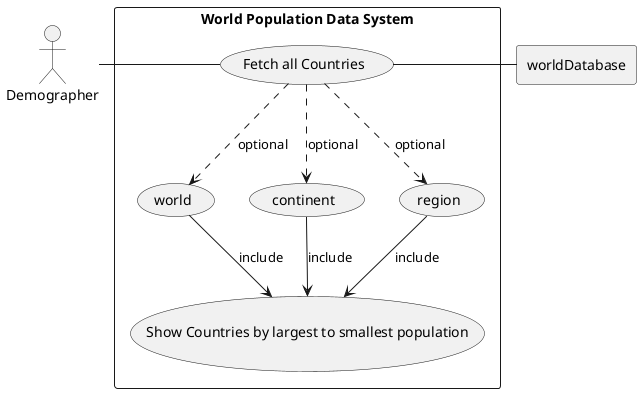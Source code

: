 @startuml
actor AL as "Demographer"

rectangle worldDatabase

rectangle "World Population Data System" {
	usecase UC2 as "Fetch all Countries"
	usecase UC2.1 as "world"
	usecase UC2.2 as "continent"
	usecase UC2.3 as "region"

	usecase UCa as "Show Countries by largest to smallest population"


AL - UC2
UC2 ..> UC2.1 : optional
    UC2.1 --> UCa : include
UC2 ..> UC2.2 : optional
    UC2.2 --> UCa : include
UC2 ..> UC2.3 : optional
    UC2.3 --> UCa : include

UC2 - worldDatabase
@enduml